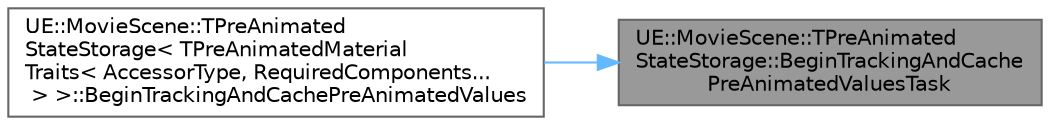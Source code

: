 digraph "UE::MovieScene::TPreAnimatedStateStorage::BeginTrackingAndCachePreAnimatedValuesTask"
{
 // INTERACTIVE_SVG=YES
 // LATEX_PDF_SIZE
  bgcolor="transparent";
  edge [fontname=Helvetica,fontsize=10,labelfontname=Helvetica,labelfontsize=10];
  node [fontname=Helvetica,fontsize=10,shape=box,height=0.2,width=0.4];
  rankdir="RL";
  Node1 [id="Node000001",label="UE::MovieScene::TPreAnimated\lStateStorage::BeginTrackingAndCache\lPreAnimatedValuesTask",height=0.2,width=0.4,color="gray40", fillcolor="grey60", style="filled", fontcolor="black",tooltip="Look at any entity with the specified component types, and set up new associations with storage indic..."];
  Node1 -> Node2 [id="edge1_Node000001_Node000002",dir="back",color="steelblue1",style="solid",tooltip=" "];
  Node2 [id="Node000002",label="UE::MovieScene::TPreAnimated\lStateStorage\< TPreAnimatedMaterial\lTraits\< AccessorType, RequiredComponents...\l \> \>::BeginTrackingAndCachePreAnimatedValues",height=0.2,width=0.4,color="grey40", fillcolor="white", style="filled",URL="$d5/dd5/structUE_1_1MovieScene_1_1TPreAnimatedStateStorage.html#a471a5a0e175d73d914b0d68b815f2aad",tooltip=" "];
}
